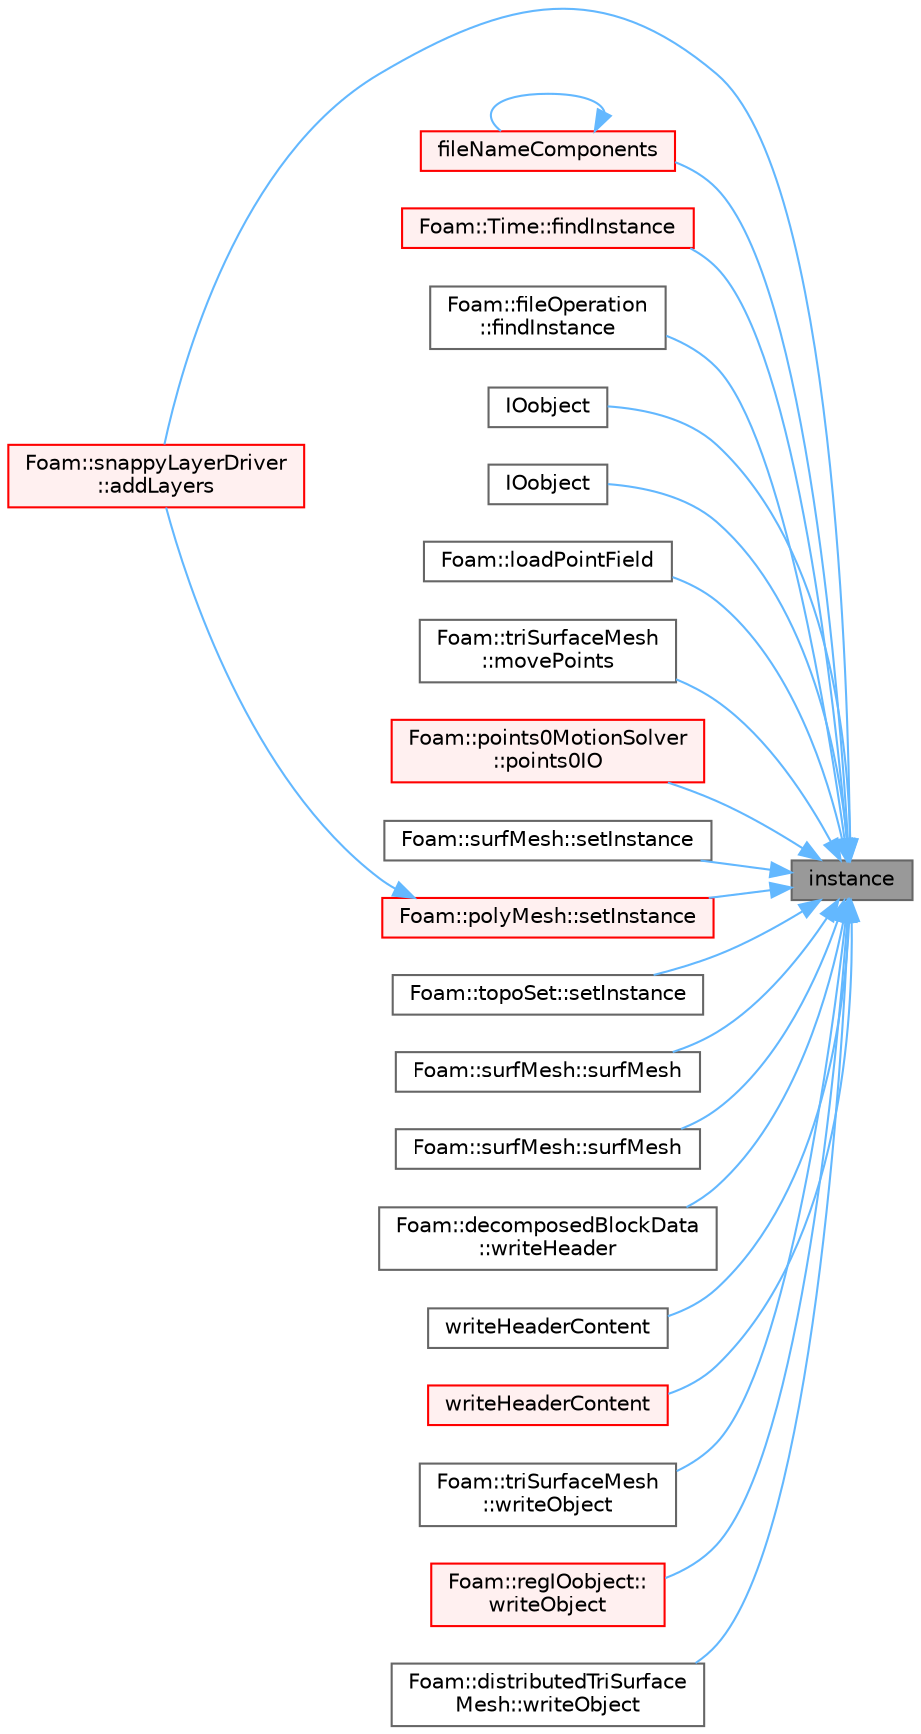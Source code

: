 digraph "instance"
{
 // LATEX_PDF_SIZE
  bgcolor="transparent";
  edge [fontname=Helvetica,fontsize=10,labelfontname=Helvetica,labelfontsize=10];
  node [fontname=Helvetica,fontsize=10,shape=box,height=0.2,width=0.4];
  rankdir="RL";
  Node1 [id="Node000001",label="instance",height=0.2,width=0.4,color="gray40", fillcolor="grey60", style="filled", fontcolor="black",tooltip=" "];
  Node1 -> Node2 [id="edge1_Node000001_Node000002",dir="back",color="steelblue1",style="solid",tooltip=" "];
  Node2 [id="Node000002",label="Foam::snappyLayerDriver\l::addLayers",height=0.2,width=0.4,color="red", fillcolor="#FFF0F0", style="filled",URL="$classFoam_1_1snappyLayerDriver.html#a763fdd4af75939b41f923967cbc004af",tooltip=" "];
  Node1 -> Node4 [id="edge2_Node000001_Node000004",dir="back",color="steelblue1",style="solid",tooltip=" "];
  Node4 [id="Node000004",label="fileNameComponents",height=0.2,width=0.4,color="red", fillcolor="#FFF0F0", style="filled",URL="$classFoam_1_1IOobject.html#a7d27b76557b60f572ecd7fa620bd3d8e",tooltip=" "];
  Node4 -> Node4 [id="edge3_Node000004_Node000004",dir="back",color="steelblue1",style="solid",tooltip=" "];
  Node1 -> Node6 [id="edge4_Node000001_Node000006",dir="back",color="steelblue1",style="solid",tooltip=" "];
  Node6 [id="Node000006",label="Foam::Time::findInstance",height=0.2,width=0.4,color="red", fillcolor="#FFF0F0", style="filled",URL="$classFoam_1_1Time.html#aa1f998f2a687090525fcc274d4dc9dc0",tooltip=" "];
  Node1 -> Node8 [id="edge5_Node000001_Node000008",dir="back",color="steelblue1",style="solid",tooltip=" "];
  Node8 [id="Node000008",label="Foam::fileOperation\l::findInstance",height=0.2,width=0.4,color="grey40", fillcolor="white", style="filled",URL="$classFoam_1_1fileOperation.html#a881be0e5904a01ee2f6edbcf2b61c7ad",tooltip=" "];
  Node1 -> Node9 [id="edge6_Node000001_Node000009",dir="back",color="steelblue1",style="solid",tooltip=" "];
  Node9 [id="Node000009",label="IOobject",height=0.2,width=0.4,color="grey40", fillcolor="white", style="filled",URL="$classFoam_1_1IOobject.html#aefef9a1b1a511ad549d07fb664c6974a",tooltip=" "];
  Node1 -> Node10 [id="edge7_Node000001_Node000010",dir="back",color="steelblue1",style="solid",tooltip=" "];
  Node10 [id="Node000010",label="IOobject",height=0.2,width=0.4,color="grey40", fillcolor="white", style="filled",URL="$classFoam_1_1IOobject.html#a83df4c152fa33e83a40d9b3486bd6a77",tooltip=" "];
  Node1 -> Node11 [id="edge8_Node000001_Node000011",dir="back",color="steelblue1",style="solid",tooltip=" "];
  Node11 [id="Node000011",label="Foam::loadPointField",height=0.2,width=0.4,color="grey40", fillcolor="white", style="filled",URL="$namespaceFoam.html#a000c93ffebc6864ca2fbb731f40754a5",tooltip=" "];
  Node1 -> Node12 [id="edge9_Node000001_Node000012",dir="back",color="steelblue1",style="solid",tooltip=" "];
  Node12 [id="Node000012",label="Foam::triSurfaceMesh\l::movePoints",height=0.2,width=0.4,color="grey40", fillcolor="white", style="filled",URL="$classFoam_1_1triSurfaceMesh.html#ab62834098bae1d3887f578c700754f39",tooltip=" "];
  Node1 -> Node13 [id="edge10_Node000001_Node000013",dir="back",color="steelblue1",style="solid",tooltip=" "];
  Node13 [id="Node000013",label="Foam::points0MotionSolver\l::points0IO",height=0.2,width=0.4,color="red", fillcolor="#FFF0F0", style="filled",URL="$classFoam_1_1points0MotionSolver.html#ae744f90486a5089b677222f7fb66fe9d",tooltip=" "];
  Node1 -> Node17 [id="edge11_Node000001_Node000017",dir="back",color="steelblue1",style="solid",tooltip=" "];
  Node17 [id="Node000017",label="Foam::surfMesh::setInstance",height=0.2,width=0.4,color="grey40", fillcolor="white", style="filled",URL="$classFoam_1_1surfMesh.html#aa537a04422bc1b061f4bdec0b8f441fa",tooltip=" "];
  Node1 -> Node18 [id="edge12_Node000001_Node000018",dir="back",color="steelblue1",style="solid",tooltip=" "];
  Node18 [id="Node000018",label="Foam::polyMesh::setInstance",height=0.2,width=0.4,color="red", fillcolor="#FFF0F0", style="filled",URL="$classFoam_1_1polyMesh.html#a048a3882212dbb3d5f6f05a0cada9128",tooltip=" "];
  Node18 -> Node2 [id="edge13_Node000018_Node000002",dir="back",color="steelblue1",style="solid",tooltip=" "];
  Node1 -> Node24 [id="edge14_Node000001_Node000024",dir="back",color="steelblue1",style="solid",tooltip=" "];
  Node24 [id="Node000024",label="Foam::topoSet::setInstance",height=0.2,width=0.4,color="grey40", fillcolor="white", style="filled",URL="$classFoam_1_1topoSet.html#a03204ea8ddbf7b4a702b75685184bed1",tooltip=" "];
  Node1 -> Node25 [id="edge15_Node000001_Node000025",dir="back",color="steelblue1",style="solid",tooltip=" "];
  Node25 [id="Node000025",label="Foam::surfMesh::surfMesh",height=0.2,width=0.4,color="grey40", fillcolor="white", style="filled",URL="$classFoam_1_1surfMesh.html#a27686fe2ef69c64980f77610c455ced0",tooltip=" "];
  Node1 -> Node26 [id="edge16_Node000001_Node000026",dir="back",color="steelblue1",style="solid",tooltip=" "];
  Node26 [id="Node000026",label="Foam::surfMesh::surfMesh",height=0.2,width=0.4,color="grey40", fillcolor="white", style="filled",URL="$classFoam_1_1surfMesh.html#a1ab2114030c5c8d3072853c83fad7679",tooltip=" "];
  Node1 -> Node27 [id="edge17_Node000001_Node000027",dir="back",color="steelblue1",style="solid",tooltip=" "];
  Node27 [id="Node000027",label="Foam::decomposedBlockData\l::writeHeader",height=0.2,width=0.4,color="grey40", fillcolor="white", style="filled",URL="$classFoam_1_1decomposedBlockData.html#a48d5a7ea2dd011931eb703ba9952625d",tooltip=" "];
  Node1 -> Node28 [id="edge18_Node000001_Node000028",dir="back",color="steelblue1",style="solid",tooltip=" "];
  Node28 [id="Node000028",label="writeHeaderContent",height=0.2,width=0.4,color="grey40", fillcolor="white", style="filled",URL="$classFoam_1_1IOobject.html#a1923c3623a441cdc693e4d9ad041ec7a",tooltip=" "];
  Node1 -> Node29 [id="edge19_Node000001_Node000029",dir="back",color="steelblue1",style="solid",tooltip=" "];
  Node29 [id="Node000029",label="writeHeaderContent",height=0.2,width=0.4,color="red", fillcolor="#FFF0F0", style="filled",URL="$classFoam_1_1IOobject.html#a8cbc6c83601f336aba316bde35468571",tooltip=" "];
  Node1 -> Node32 [id="edge20_Node000001_Node000032",dir="back",color="steelblue1",style="solid",tooltip=" "];
  Node32 [id="Node000032",label="Foam::triSurfaceMesh\l::writeObject",height=0.2,width=0.4,color="grey40", fillcolor="white", style="filled",URL="$classFoam_1_1triSurfaceMesh.html#a082ebf89bb059ba2339eb48158b814a7",tooltip=" "];
  Node1 -> Node33 [id="edge21_Node000001_Node000033",dir="back",color="steelblue1",style="solid",tooltip=" "];
  Node33 [id="Node000033",label="Foam::regIOobject::\lwriteObject",height=0.2,width=0.4,color="red", fillcolor="#FFF0F0", style="filled",URL="$classFoam_1_1regIOobject.html#a082ebf89bb059ba2339eb48158b814a7",tooltip=" "];
  Node1 -> Node44 [id="edge22_Node000001_Node000044",dir="back",color="steelblue1",style="solid",tooltip=" "];
  Node44 [id="Node000044",label="Foam::distributedTriSurface\lMesh::writeObject",height=0.2,width=0.4,color="grey40", fillcolor="white", style="filled",URL="$classFoam_1_1distributedTriSurfaceMesh.html#a082ebf89bb059ba2339eb48158b814a7",tooltip=" "];
}
